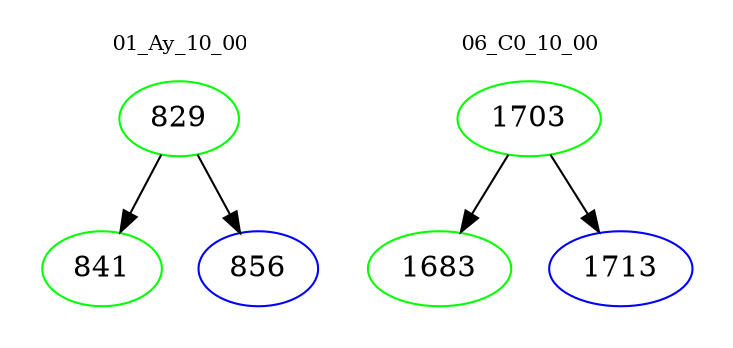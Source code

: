 digraph{
subgraph cluster_0 {
color = white
label = "01_Ay_10_00";
fontsize=10;
T0_829 [label="829", color="green"]
T0_829 -> T0_841 [color="black"]
T0_841 [label="841", color="green"]
T0_829 -> T0_856 [color="black"]
T0_856 [label="856", color="blue"]
}
subgraph cluster_1 {
color = white
label = "06_C0_10_00";
fontsize=10;
T1_1703 [label="1703", color="green"]
T1_1703 -> T1_1683 [color="black"]
T1_1683 [label="1683", color="green"]
T1_1703 -> T1_1713 [color="black"]
T1_1713 [label="1713", color="blue"]
}
}
